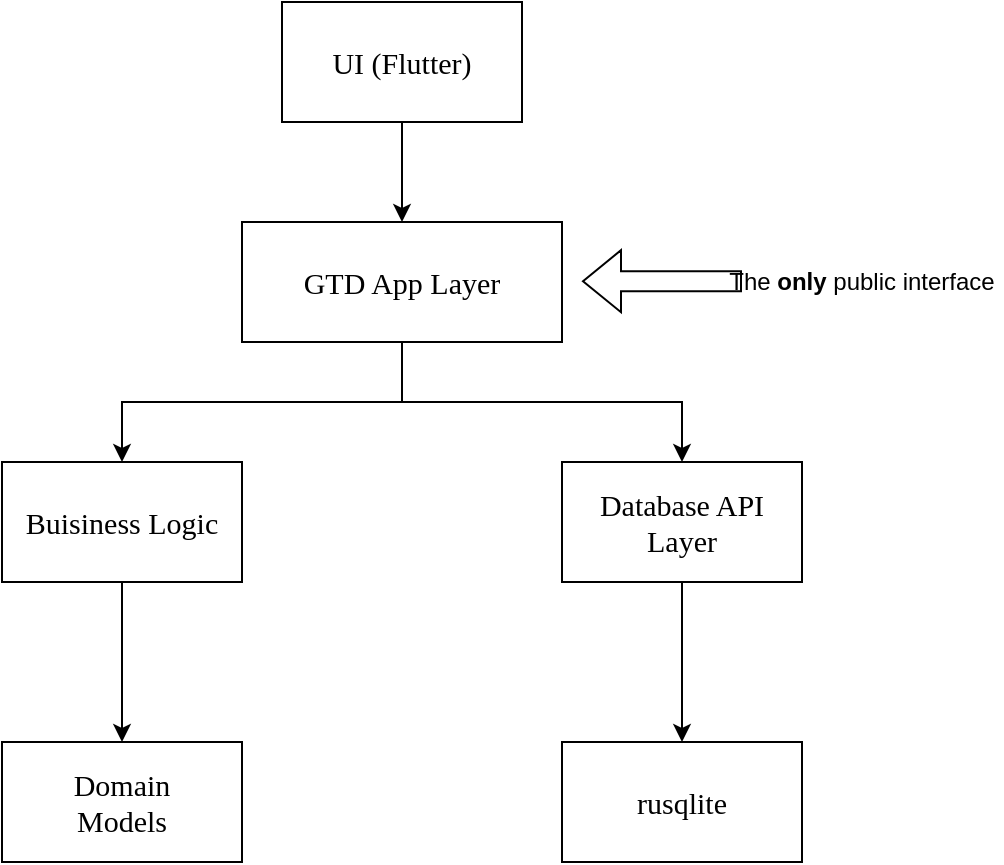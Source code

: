 <mxfile version="28.0.7">
  <diagram name="Page-1" id="N54V3_Nz5L4p-1IrMrQ2">
    <mxGraphModel dx="462" dy="752" grid="1" gridSize="10" guides="1" tooltips="1" connect="1" arrows="1" fold="1" page="1" pageScale="1" pageWidth="850" pageHeight="1100" math="0" shadow="0">
      <root>
        <mxCell id="0" />
        <mxCell id="1" parent="0" />
        <mxCell id="j6-B5ExpFt4yCp0e9Ix8-1" value="&lt;font&gt;UI (Flutter)&lt;/font&gt;" style="rounded=0;whiteSpace=wrap;html=1;fontFamily=Georgia;fontSize=15;" vertex="1" parent="1">
          <mxGeometry x="360" width="120" height="60" as="geometry" />
        </mxCell>
        <mxCell id="j6-B5ExpFt4yCp0e9Ix8-3" value="" style="endArrow=classic;html=1;rounded=0;exitX=0.5;exitY=1;exitDx=0;exitDy=0;movable=0;resizable=0;rotatable=0;deletable=0;editable=0;locked=1;connectable=0;" edge="1" parent="1" source="j6-B5ExpFt4yCp0e9Ix8-1">
          <mxGeometry width="50" height="50" relative="1" as="geometry">
            <mxPoint x="420" y="270" as="sourcePoint" />
            <mxPoint x="420" y="110" as="targetPoint" />
          </mxGeometry>
        </mxCell>
        <mxCell id="j6-B5ExpFt4yCp0e9Ix8-6" value="" style="edgeStyle=orthogonalEdgeStyle;rounded=0;orthogonalLoop=1;jettySize=auto;html=1;" edge="1" parent="1" source="j6-B5ExpFt4yCp0e9Ix8-4" target="j6-B5ExpFt4yCp0e9Ix8-5">
          <mxGeometry relative="1" as="geometry" />
        </mxCell>
        <mxCell id="j6-B5ExpFt4yCp0e9Ix8-4" value="&lt;div&gt;&lt;font&gt;GTD App Layer&lt;/font&gt;&lt;/div&gt;" style="rounded=0;whiteSpace=wrap;html=1;fontFamily=Georgia;fontSize=15;" vertex="1" parent="1">
          <mxGeometry x="340" y="110" width="160" height="60" as="geometry" />
        </mxCell>
        <mxCell id="j6-B5ExpFt4yCp0e9Ix8-18" value="" style="edgeStyle=orthogonalEdgeStyle;rounded=0;orthogonalLoop=1;jettySize=auto;html=1;" edge="1" parent="1" source="j6-B5ExpFt4yCp0e9Ix8-5" target="j6-B5ExpFt4yCp0e9Ix8-17">
          <mxGeometry relative="1" as="geometry" />
        </mxCell>
        <mxCell id="j6-B5ExpFt4yCp0e9Ix8-5" value="Buisiness Logic" style="whiteSpace=wrap;html=1;fontFamily=Georgia;rounded=0;fontSize=15;" vertex="1" parent="1">
          <mxGeometry x="220" y="230" width="120" height="60" as="geometry" />
        </mxCell>
        <mxCell id="j6-B5ExpFt4yCp0e9Ix8-7" value="The &lt;b&gt;only&lt;/b&gt; public interface" style="text;html=1;align=center;verticalAlign=middle;whiteSpace=wrap;rounded=0;" vertex="1" parent="1">
          <mxGeometry x="580" y="125" width="140" height="30" as="geometry" />
        </mxCell>
        <mxCell id="j6-B5ExpFt4yCp0e9Ix8-12" value="" style="shape=flexArrow;endArrow=classic;html=1;rounded=0;width=10;" edge="1" parent="1">
          <mxGeometry width="50" height="50" relative="1" as="geometry">
            <mxPoint x="590" y="139.587" as="sourcePoint" />
            <mxPoint x="510" y="139.587" as="targetPoint" />
          </mxGeometry>
        </mxCell>
        <mxCell id="j6-B5ExpFt4yCp0e9Ix8-20" value="" style="edgeStyle=orthogonalEdgeStyle;rounded=0;orthogonalLoop=1;jettySize=auto;html=1;" edge="1" parent="1" source="j6-B5ExpFt4yCp0e9Ix8-14" target="j6-B5ExpFt4yCp0e9Ix8-19">
          <mxGeometry relative="1" as="geometry" />
        </mxCell>
        <mxCell id="j6-B5ExpFt4yCp0e9Ix8-14" value="Database API Layer" style="whiteSpace=wrap;html=1;fontFamily=Georgia;rounded=0;fontSize=15;" vertex="1" parent="1">
          <mxGeometry x="500" y="230" width="120" height="60" as="geometry" />
        </mxCell>
        <mxCell id="j6-B5ExpFt4yCp0e9Ix8-15" value="" style="endArrow=classic;html=1;rounded=0;exitX=0.5;exitY=1;exitDx=0;exitDy=0;entryX=0.5;entryY=0;entryDx=0;entryDy=0;" edge="1" parent="1" source="j6-B5ExpFt4yCp0e9Ix8-4" target="j6-B5ExpFt4yCp0e9Ix8-14">
          <mxGeometry width="50" height="50" relative="1" as="geometry">
            <mxPoint x="400" y="250" as="sourcePoint" />
            <mxPoint x="570" y="190" as="targetPoint" />
            <Array as="points">
              <mxPoint x="420" y="200" />
              <mxPoint x="560" y="200" />
            </Array>
          </mxGeometry>
        </mxCell>
        <mxCell id="j6-B5ExpFt4yCp0e9Ix8-17" value="&lt;div&gt;Domain&lt;/div&gt;&lt;div&gt;Models&lt;/div&gt;" style="whiteSpace=wrap;html=1;fontFamily=Georgia;rounded=0;fontSize=15;" vertex="1" parent="1">
          <mxGeometry x="220" y="370" width="120" height="60" as="geometry" />
        </mxCell>
        <mxCell id="j6-B5ExpFt4yCp0e9Ix8-19" value="rusqlite" style="whiteSpace=wrap;html=1;fontFamily=Georgia;rounded=0;fontSize=15;" vertex="1" parent="1">
          <mxGeometry x="500" y="370" width="120" height="60" as="geometry" />
        </mxCell>
      </root>
    </mxGraphModel>
  </diagram>
</mxfile>

